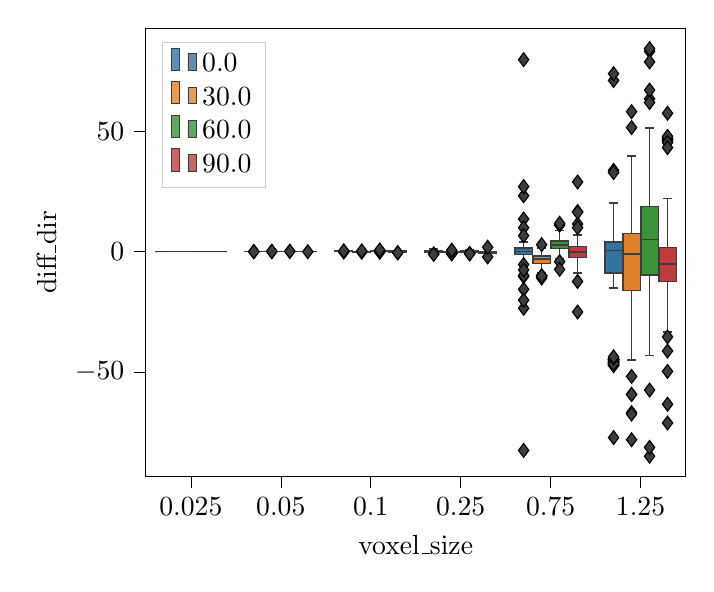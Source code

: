 % This file was created by tikzplotlib v0.9.1.
\begin{tikzpicture}

\definecolor{color0}{rgb}{0.195,0.453,0.633}
\definecolor{color1}{rgb}{0.882,0.505,0.173}
\definecolor{color2}{rgb}{0.229,0.571,0.229}
\definecolor{color3}{rgb}{0.753,0.239,0.242}

\begin{axis}[
legend cell align={left},
legend style={fill opacity=0.8, draw opacity=1, text opacity=1, at={(0.03,0.97)}, anchor=north west, draw=white!80!black},
tick align=outside,
tick pos=left,
x grid style={white!69.02!black},
xlabel={voxel\_size},
xmin=-0.5, xmax=5.5,
xtick style={color=black},
xtick={0,1,2,3,4,5},
xticklabels={0.025,0.05,0.1,0.25,0.75,1.25},
y grid style={white!69.02!black},
ylabel={diff\_dir},
ymin=-93.47, ymax=92.732,
ytick style={color=black}
]
\path [draw=white!23.922!black, fill=color0, semithick]
(axis cs:-0.398,0)
--(axis cs:-0.202,0)
--(axis cs:-0.202,0)
--(axis cs:-0.398,0)
--(axis cs:-0.398,0)
--cycle;
\path [draw=white!23.922!black, fill=color1, semithick]
(axis cs:-0.198,0)
--(axis cs:-0.002,0)
--(axis cs:-0.002,0)
--(axis cs:-0.198,0)
--(axis cs:-0.198,0)
--cycle;
\path [draw=white!23.922!black, fill=color2, semithick]
(axis cs:0.002,0)
--(axis cs:0.198,0)
--(axis cs:0.198,0)
--(axis cs:0.002,0)
--(axis cs:0.002,0)
--cycle;
\path [draw=white!23.922!black, fill=color3, semithick]
(axis cs:0.202,0)
--(axis cs:0.398,0)
--(axis cs:0.398,0)
--(axis cs:0.202,0)
--(axis cs:0.202,0)
--cycle;
\path [draw=white!23.922!black, fill=color0, semithick]
(axis cs:0.602,-0.008)
--(axis cs:0.798,-0.008)
--(axis cs:0.798,0.014)
--(axis cs:0.602,0.014)
--(axis cs:0.602,-0.008)
--cycle;
\path [draw=white!23.922!black, fill=color1, semithick]
(axis cs:0.802,-0.01)
--(axis cs:0.998,-0.01)
--(axis cs:0.998,0.008)
--(axis cs:0.802,0.008)
--(axis cs:0.802,-0.01)
--cycle;
\path [draw=white!23.922!black, fill=color2, semithick]
(axis cs:1.002,-0.012)
--(axis cs:1.198,-0.012)
--(axis cs:1.198,0.009)
--(axis cs:1.002,0.009)
--(axis cs:1.002,-0.012)
--cycle;
\path [draw=white!23.922!black, fill=color3, semithick]
(axis cs:1.202,-0.028)
--(axis cs:1.398,-0.028)
--(axis cs:1.398,0.009)
--(axis cs:1.202,0.009)
--(axis cs:1.202,-0.028)
--cycle;
\path [draw=white!23.922!black, fill=color0, semithick]
(axis cs:1.602,-0.059)
--(axis cs:1.798,-0.059)
--(axis cs:1.798,0.073)
--(axis cs:1.602,0.073)
--(axis cs:1.602,-0.059)
--cycle;
\path [draw=white!23.922!black, fill=color1, semithick]
(axis cs:1.802,-0.08)
--(axis cs:1.998,-0.08)
--(axis cs:1.998,0.052)
--(axis cs:1.802,0.052)
--(axis cs:1.802,-0.08)
--cycle;
\path [draw=white!23.922!black, fill=color2, semithick]
(axis cs:2.002,-0.061)
--(axis cs:2.198,-0.061)
--(axis cs:2.198,0.077)
--(axis cs:2.002,0.077)
--(axis cs:2.002,-0.061)
--cycle;
\path [draw=white!23.922!black, fill=color3, semithick]
(axis cs:2.202,-0.156)
--(axis cs:2.398,-0.156)
--(axis cs:2.398,0.075)
--(axis cs:2.202,0.075)
--(axis cs:2.202,-0.156)
--cycle;
\path [draw=white!23.922!black, fill=color0, semithick]
(axis cs:2.602,-0.197)
--(axis cs:2.798,-0.197)
--(axis cs:2.798,0.334)
--(axis cs:2.602,0.334)
--(axis cs:2.602,-0.197)
--cycle;
\path [draw=white!23.922!black, fill=color1, semithick]
(axis cs:2.802,-0.241)
--(axis cs:2.998,-0.241)
--(axis cs:2.998,0.061)
--(axis cs:2.802,0.061)
--(axis cs:2.802,-0.241)
--cycle;
\path [draw=white!23.922!black, fill=color2, semithick]
(axis cs:3.002,-0.189)
--(axis cs:3.198,-0.189)
--(axis cs:3.198,0.211)
--(axis cs:3.002,0.211)
--(axis cs:3.002,-0.189)
--cycle;
\path [draw=white!23.922!black, fill=color3, semithick]
(axis cs:3.202,-0.703)
--(axis cs:3.398,-0.703)
--(axis cs:3.398,0.022)
--(axis cs:3.202,0.022)
--(axis cs:3.202,-0.703)
--cycle;
\path [draw=white!23.922!black, fill=color0, semithick]
(axis cs:3.602,-1.213)
--(axis cs:3.798,-1.213)
--(axis cs:3.798,1.332)
--(axis cs:3.602,1.332)
--(axis cs:3.602,-1.213)
--cycle;
\path [draw=white!23.922!black, fill=color1, semithick]
(axis cs:3.802,-4.988)
--(axis cs:3.998,-4.988)
--(axis cs:3.998,-1.881)
--(axis cs:3.802,-1.881)
--(axis cs:3.802,-4.988)
--cycle;
\path [draw=white!23.922!black, fill=color2, semithick]
(axis cs:4.002,1.25)
--(axis cs:4.198,1.25)
--(axis cs:4.198,4.286)
--(axis cs:4.002,4.286)
--(axis cs:4.002,1.25)
--cycle;
\path [draw=white!23.922!black, fill=color3, semithick]
(axis cs:4.202,-2.538)
--(axis cs:4.398,-2.538)
--(axis cs:4.398,2.081)
--(axis cs:4.202,2.081)
--(axis cs:4.202,-2.538)
--cycle;
\path [draw=white!23.922!black, fill=color0, semithick]
(axis cs:4.602,-8.961)
--(axis cs:4.798,-8.961)
--(axis cs:4.798,3.903)
--(axis cs:4.602,3.903)
--(axis cs:4.602,-8.961)
--cycle;
\path [draw=white!23.922!black, fill=color1, semithick]
(axis cs:4.802,-16.245)
--(axis cs:4.998,-16.245)
--(axis cs:4.998,7.432)
--(axis cs:4.802,7.432)
--(axis cs:4.802,-16.245)
--cycle;
\path [draw=white!23.922!black, fill=color2, semithick]
(axis cs:5.002,-9.763)
--(axis cs:5.198,-9.763)
--(axis cs:5.198,18.738)
--(axis cs:5.002,18.738)
--(axis cs:5.002,-9.763)
--cycle;
\path [draw=white!23.922!black, fill=color3, semithick]
(axis cs:5.202,-12.421)
--(axis cs:5.398,-12.421)
--(axis cs:5.398,1.662)
--(axis cs:5.202,1.662)
--(axis cs:5.202,-12.421)
--cycle;
\draw[draw=white!23.922!black,fill=color0,line width=0.3pt] (axis cs:0,0) rectangle (axis cs:0,0);
\addlegendimage{ybar,ybar legend,draw=white!23.922!black,fill=color0,line width=0.3pt};
\addlegendentry{0.0}

\draw[draw=white!23.922!black,fill=color1,line width=0.3pt] (axis cs:0,0) rectangle (axis cs:0,0);
\addlegendimage{ybar,ybar legend,draw=white!23.922!black,fill=color1,line width=0.3pt};
\addlegendentry{30.0}

\draw[draw=white!23.922!black,fill=color2,line width=0.3pt] (axis cs:0,0) rectangle (axis cs:0,0);
\addlegendimage{ybar,ybar legend,draw=white!23.922!black,fill=color2,line width=0.3pt};
\addlegendentry{60.0}

\draw[draw=white!23.922!black,fill=color3,line width=0.3pt] (axis cs:0,0) rectangle (axis cs:0,0);
\addlegendimage{ybar,ybar legend,draw=white!23.922!black,fill=color3,line width=0.3pt};
\addlegendentry{90.0}

\addplot [semithick, white!23.922!black, forget plot]
table {%
-0.3 0
-0.3 0
};
\addplot [semithick, white!23.922!black, forget plot]
table {%
-0.3 0
-0.3 0
};
\addplot [semithick, white!23.922!black, forget plot]
table {%
-0.349 0
-0.251 0
};
\addplot [semithick, white!23.922!black, forget plot]
table {%
-0.349 0
-0.251 0
};
\addplot [semithick, white!23.922!black, forget plot]
table {%
-0.1 0
-0.1 0
};
\addplot [semithick, white!23.922!black, forget plot]
table {%
-0.1 0
-0.1 0
};
\addplot [semithick, white!23.922!black, forget plot]
table {%
-0.149 0
-0.051 0
};
\addplot [semithick, white!23.922!black, forget plot]
table {%
-0.149 0
-0.051 0
};
\addplot [semithick, white!23.922!black, forget plot]
table {%
0.1 0
0.1 0
};
\addplot [semithick, white!23.922!black, forget plot]
table {%
0.1 0
0.1 0
};
\addplot [semithick, white!23.922!black, forget plot]
table {%
0.051 0
0.149 0
};
\addplot [semithick, white!23.922!black, forget plot]
table {%
0.051 0
0.149 0
};
\addplot [semithick, white!23.922!black, forget plot]
table {%
0.3 0
0.3 0
};
\addplot [semithick, white!23.922!black, forget plot]
table {%
0.3 0
0.3 0
};
\addplot [semithick, white!23.922!black, forget plot]
table {%
0.251 0
0.349 0
};
\addplot [semithick, white!23.922!black, forget plot]
table {%
0.251 0
0.349 0
};
\addplot [semithick, white!23.922!black, forget plot]
table {%
0.7 -0.008
0.7 -0.038
};
\addplot [semithick, white!23.922!black, forget plot]
table {%
0.7 0.014
0.7 0.045
};
\addplot [semithick, white!23.922!black, forget plot]
table {%
0.651 -0.038
0.749 -0.038
};
\addplot [semithick, white!23.922!black, forget plot]
table {%
0.651 0.045
0.749 0.045
};
\addplot [black, mark=diamond*, mark size=2.5, mark options={solid,fill=white!23.922!black}, only marks, forget plot]
table {%
0.7 -0.067
0.7 -0.044
0.7 -0.042
};
\addplot [semithick, white!23.922!black, forget plot]
table {%
0.9 -0.01
0.9 -0.034
};
\addplot [semithick, white!23.922!black, forget plot]
table {%
0.9 0.008
0.9 0.032
};
\addplot [semithick, white!23.922!black, forget plot]
table {%
0.851 -0.034
0.949 -0.034
};
\addplot [semithick, white!23.922!black, forget plot]
table {%
0.851 0.032
0.949 0.032
};
\addplot [black, mark=diamond*, mark size=2.5, mark options={solid,fill=white!23.922!black}, only marks, forget plot]
table {%
0.9 -0.051
0.9 0.039
0.9 0.042
};
\addplot [semithick, white!23.922!black, forget plot]
table {%
1.1 -0.012
1.1 -0.04
};
\addplot [semithick, white!23.922!black, forget plot]
table {%
1.1 0.009
1.1 0.033
};
\addplot [semithick, white!23.922!black, forget plot]
table {%
1.051 -0.04
1.149 -0.04
};
\addplot [semithick, white!23.922!black, forget plot]
table {%
1.051 0.033
1.149 0.033
};
\addplot [black, mark=diamond*, mark size=2.5, mark options={solid,fill=white!23.922!black}, only marks, forget plot]
table {%
1.1 0.092
1.1 0.046
};
\addplot [semithick, white!23.922!black, forget plot]
table {%
1.3 -0.028
1.3 -0.079
};
\addplot [semithick, white!23.922!black, forget plot]
table {%
1.3 0.009
1.3 0.049
};
\addplot [semithick, white!23.922!black, forget plot]
table {%
1.251 -0.079
1.349 -0.079
};
\addplot [semithick, white!23.922!black, forget plot]
table {%
1.251 0.049
1.349 0.049
};
\addplot [black, mark=diamond*, mark size=2.5, mark options={solid,fill=white!23.922!black}, only marks, forget plot]
table {%
1.3 -0.084
};
\addplot [semithick, white!23.922!black, forget plot]
table {%
1.7 -0.059
1.7 -0.241
};
\addplot [semithick, white!23.922!black, forget plot]
table {%
1.7 0.073
1.7 0.259
};
\addplot [semithick, white!23.922!black, forget plot]
table {%
1.651 -0.241
1.749 -0.241
};
\addplot [semithick, white!23.922!black, forget plot]
table {%
1.651 0.259
1.749 0.259
};
\addplot [black, mark=diamond*, mark size=2.5, mark options={solid,fill=white!23.922!black}, only marks, forget plot]
table {%
1.7 -0.277
1.7 0.304
};
\addplot [semithick, white!23.922!black, forget plot]
table {%
1.9 -0.08
1.9 -0.249
};
\addplot [semithick, white!23.922!black, forget plot]
table {%
1.9 0.052
1.9 0.215
};
\addplot [semithick, white!23.922!black, forget plot]
table {%
1.851 -0.249
1.949 -0.249
};
\addplot [semithick, white!23.922!black, forget plot]
table {%
1.851 0.215
1.949 0.215
};
\addplot [black, mark=diamond*, mark size=2.5, mark options={solid,fill=white!23.922!black}, only marks, forget plot]
table {%
1.9 -0.28
1.9 0.262
};
\addplot [semithick, white!23.922!black, forget plot]
table {%
2.1 -0.061
2.1 -0.237
};
\addplot [semithick, white!23.922!black, forget plot]
table {%
2.1 0.077
2.1 0.24
};
\addplot [semithick, white!23.922!black, forget plot]
table {%
2.051 -0.237
2.149 -0.237
};
\addplot [semithick, white!23.922!black, forget plot]
table {%
2.051 0.24
2.149 0.24
};
\addplot [black, mark=diamond*, mark size=2.5, mark options={solid,fill=white!23.922!black}, only marks, forget plot]
table {%
2.1 -0.31
2.1 0.288
2.1 0.65
};
\addplot [semithick, white!23.922!black, forget plot]
table {%
2.3 -0.156
2.3 -0.456
};
\addplot [semithick, white!23.922!black, forget plot]
table {%
2.3 0.075
2.3 0.344
};
\addplot [semithick, white!23.922!black, forget plot]
table {%
2.251 -0.456
2.349 -0.456
};
\addplot [semithick, white!23.922!black, forget plot]
table {%
2.251 0.344
2.349 0.344
};
\addplot [black, mark=diamond*, mark size=2.5, mark options={solid,fill=white!23.922!black}, only marks, forget plot]
table {%
2.3 -0.519
2.3 -0.532
};
\addplot [semithick, white!23.922!black, forget plot]
table {%
2.7 -0.197
2.7 -0.756
};
\addplot [semithick, white!23.922!black, forget plot]
table {%
2.7 0.334
2.7 1.091
};
\addplot [semithick, white!23.922!black, forget plot]
table {%
2.651 -0.756
2.749 -0.756
};
\addplot [semithick, white!23.922!black, forget plot]
table {%
2.651 1.091
2.749 1.091
};
\addplot [black, mark=diamond*, mark size=2.5, mark options={solid,fill=white!23.922!black}, only marks, forget plot]
table {%
2.7 -1.016
2.7 -1.171
};
\addplot [semithick, white!23.922!black, forget plot]
table {%
2.9 -0.241
2.9 -0.692
};
\addplot [semithick, white!23.922!black, forget plot]
table {%
2.9 0.061
2.9 0.428
};
\addplot [semithick, white!23.922!black, forget plot]
table {%
2.851 -0.692
2.949 -0.692
};
\addplot [semithick, white!23.922!black, forget plot]
table {%
2.851 0.428
2.949 0.428
};
\addplot [black, mark=diamond*, mark size=2.5, mark options={solid,fill=white!23.922!black}, only marks, forget plot]
table {%
2.9 -0.945
2.9 -0.799
2.9 -0.822
2.9 0.521
};
\addplot [semithick, white!23.922!black, forget plot]
table {%
3.1 -0.189
3.1 -0.645
};
\addplot [semithick, white!23.922!black, forget plot]
table {%
3.1 0.211
3.1 0.742
};
\addplot [semithick, white!23.922!black, forget plot]
table {%
3.051 -0.645
3.149 -0.645
};
\addplot [semithick, white!23.922!black, forget plot]
table {%
3.051 0.742
3.149 0.742
};
\addplot [black, mark=diamond*, mark size=2.5, mark options={solid,fill=white!23.922!black}, only marks, forget plot]
table {%
3.1 -0.906
3.1 -0.819
3.1 -0.982
};
\addplot [semithick, white!23.922!black, forget plot]
table {%
3.3 -0.703
3.3 -1.607
};
\addplot [semithick, white!23.922!black, forget plot]
table {%
3.3 0.022
3.3 0.913
};
\addplot [semithick, white!23.922!black, forget plot]
table {%
3.251 -1.607
3.349 -1.607
};
\addplot [semithick, white!23.922!black, forget plot]
table {%
3.251 0.913
3.349 0.913
};
\addplot [black, mark=diamond*, mark size=2.5, mark options={solid,fill=white!23.922!black}, only marks, forget plot]
table {%
3.3 -2.24
3.3 1.787
};
\addplot [semithick, white!23.922!black, forget plot]
table {%
3.7 -1.213
3.7 -4.599
};
\addplot [semithick, white!23.922!black, forget plot]
table {%
3.7 1.332
3.7 3.966
};
\addplot [semithick, white!23.922!black, forget plot]
table {%
3.651 -4.599
3.749 -4.599
};
\addplot [semithick, white!23.922!black, forget plot]
table {%
3.651 3.966
3.749 3.966
};
\addplot [black, mark=diamond*, mark size=2.5, mark options={solid,fill=white!23.922!black}, only marks, forget plot]
table {%
3.7 -10.362
3.7 -5.433
3.7 -15.709
3.7 -82.597
3.7 -23.571
3.7 -9.892
3.7 -20.197
3.7 -7.657
3.7 13.481
3.7 9.858
3.7 23.141
3.7 6.592
3.7 26.947
3.7 79.666
};
\addplot [semithick, white!23.922!black, forget plot]
table {%
3.9 -4.988
3.9 -9.049
};
\addplot [semithick, white!23.922!black, forget plot]
table {%
3.9 -1.881
3.9 1.344
};
\addplot [semithick, white!23.922!black, forget plot]
table {%
3.851 -9.049
3.949 -9.049
};
\addplot [semithick, white!23.922!black, forget plot]
table {%
3.851 1.344
3.949 1.344
};
\addplot [black, mark=diamond*, mark size=2.5, mark options={solid,fill=white!23.922!black}, only marks, forget plot]
table {%
3.9 -10.176
3.9 -11.005
3.9 -10.041
3.9 -10.199
3.9 2.841
};
\addplot [semithick, white!23.922!black, forget plot]
table {%
4.1 1.25
4.1 -2.959
};
\addplot [semithick, white!23.922!black, forget plot]
table {%
4.1 4.286
4.1 8.733
};
\addplot [semithick, white!23.922!black, forget plot]
table {%
4.051 -2.959
4.149 -2.959
};
\addplot [semithick, white!23.922!black, forget plot]
table {%
4.051 8.733
4.149 8.733
};
\addplot [black, mark=diamond*, mark size=2.5, mark options={solid,fill=white!23.922!black}, only marks, forget plot]
table {%
4.1 -4.215
4.1 -7.417
4.1 10.972
4.1 11.707
};
\addplot [semithick, white!23.922!black, forget plot]
table {%
4.3 -2.538
4.3 -9.017
};
\addplot [semithick, white!23.922!black, forget plot]
table {%
4.3 2.081
4.3 6.904
};
\addplot [semithick, white!23.922!black, forget plot]
table {%
4.251 -9.017
4.349 -9.017
};
\addplot [semithick, white!23.922!black, forget plot]
table {%
4.251 6.904
4.349 6.904
};
\addplot [black, mark=diamond*, mark size=2.5, mark options={solid,fill=white!23.922!black}, only marks, forget plot]
table {%
4.3 -25.116
4.3 -12.453
4.3 28.888
4.3 11.448
4.3 16.582
4.3 9.891
4.3 16.276
};
\addplot [semithick, white!23.922!black, forget plot]
table {%
4.7 -8.961
4.7 -15.159
};
\addplot [semithick, white!23.922!black, forget plot]
table {%
4.7 3.903
4.7 20.1
};
\addplot [semithick, white!23.922!black, forget plot]
table {%
4.651 -15.159
4.749 -15.159
};
\addplot [semithick, white!23.922!black, forget plot]
table {%
4.651 20.1
4.749 20.1
};
\addplot [black, mark=diamond*, mark size=2.5, mark options={solid,fill=white!23.922!black}, only marks, forget plot]
table {%
4.7 -45.02
4.7 -44.648
4.7 -45.022
4.7 -44.914
4.7 -46.298
4.7 -45.625
4.7 -45.047
4.7 -45.962
4.7 -47.356
4.7 -46.831
4.7 -45.628
4.7 -44.958
4.7 -46.497
4.7 -47.337
4.7 -45.848
4.7 -46.149
4.7 -46.584
4.7 -77.279
4.7 -44.241
4.7 -43.752
4.7 71.034
4.7 33.706
4.7 32.796
4.7 73.842
};
\addplot [semithick, white!23.922!black, forget plot]
table {%
4.9 -16.245
4.9 -44.968
};
\addplot [semithick, white!23.922!black, forget plot]
table {%
4.9 7.432
4.9 39.592
};
\addplot [semithick, white!23.922!black, forget plot]
table {%
4.851 -44.968
4.949 -44.968
};
\addplot [semithick, white!23.922!black, forget plot]
table {%
4.851 39.592
4.949 39.592
};
\addplot [black, mark=diamond*, mark size=2.5, mark options={solid,fill=white!23.922!black}, only marks, forget plot]
table {%
4.9 -66.932
4.9 -67.51
4.9 -51.883
4.9 -59.301
4.9 -59.407
4.9 -78.177
4.9 51.478
4.9 58.074
};
\addplot [semithick, white!23.922!black, forget plot]
table {%
5.1 -9.763
5.1 -43.199
};
\addplot [semithick, white!23.922!black, forget plot]
table {%
5.1 18.738
5.1 51.186
};
\addplot [semithick, white!23.922!black, forget plot]
table {%
5.051 -43.199
5.149 -43.199
};
\addplot [semithick, white!23.922!black, forget plot]
table {%
5.051 51.186
5.149 51.186
};
\addplot [black, mark=diamond*, mark size=2.5, mark options={solid,fill=white!23.922!black}, only marks, forget plot]
table {%
5.1 -85.006
5.1 -57.549
5.1 -81.358
5.1 83.166
5.1 84.268
5.1 78.733
5.1 63.376
5.1 67.04
5.1 61.86
};
\addplot [semithick, white!23.922!black, forget plot]
table {%
5.3 -12.421
5.3 -33.398
};
\addplot [semithick, white!23.922!black, forget plot]
table {%
5.3 1.662
5.3 22.012
};
\addplot [semithick, white!23.922!black, forget plot]
table {%
5.251 -33.398
5.349 -33.398
};
\addplot [semithick, white!23.922!black, forget plot]
table {%
5.251 22.012
5.349 22.012
};
\addplot [black, mark=diamond*, mark size=2.5, mark options={solid,fill=white!23.922!black}, only marks, forget plot]
table {%
5.3 -35.466
5.3 -41.318
5.3 -71.204
5.3 -63.437
5.3 -49.798
5.3 46.516
5.3 46.665
5.3 45.953
5.3 47.138
5.3 47.814
5.3 57.403
5.3 45.239
5.3 43.152
};
\addplot [semithick, white!23.922!black, forget plot]
table {%
-0.398 0
-0.202 0
};
\addplot [semithick, white!23.922!black, forget plot]
table {%
-0.198 0
-0.002 0
};
\addplot [semithick, white!23.922!black, forget plot]
table {%
0.002 0
0.198 0
};
\addplot [semithick, white!23.922!black, forget plot]
table {%
0.202 0
0.398 0
};
\addplot [semithick, white!23.922!black, forget plot]
table {%
0.602 0.001
0.798 0.001
};
\addplot [semithick, white!23.922!black, forget plot]
table {%
0.802 -0.0
0.998 -0.0
};
\addplot [semithick, white!23.922!black, forget plot]
table {%
1.002 -0.001
1.198 -0.001
};
\addplot [semithick, white!23.922!black, forget plot]
table {%
1.202 -0.008
1.398 -0.008
};
\addplot [semithick, white!23.922!black, forget plot]
table {%
1.602 0.008
1.798 0.008
};
\addplot [semithick, white!23.922!black, forget plot]
table {%
1.802 -0.012
1.998 -0.012
};
\addplot [semithick, white!23.922!black, forget plot]
table {%
2.002 0.002
2.198 0.002
};
\addplot [semithick, white!23.922!black, forget plot]
table {%
2.202 -0.026
2.398 -0.026
};
\addplot [semithick, white!23.922!black, forget plot]
table {%
2.602 0.073
2.798 0.073
};
\addplot [semithick, white!23.922!black, forget plot]
table {%
2.802 -0.109
2.998 -0.109
};
\addplot [semithick, white!23.922!black, forget plot]
table {%
3.002 0.06
3.198 0.06
};
\addplot [semithick, white!23.922!black, forget plot]
table {%
3.202 -0.309
3.398 -0.309
};
\addplot [semithick, white!23.922!black, forget plot]
table {%
3.602 -0.035
3.798 -0.035
};
\addplot [semithick, white!23.922!black, forget plot]
table {%
3.802 -3.077
3.998 -3.077
};
\addplot [semithick, white!23.922!black, forget plot]
table {%
4.002 2.694
4.198 2.694
};
\addplot [semithick, white!23.922!black, forget plot]
table {%
4.202 -0.249
4.398 -0.249
};
\addplot [semithick, white!23.922!black, forget plot]
table {%
4.602 0.391
4.798 0.391
};
\addplot [semithick, white!23.922!black, forget plot]
table {%
4.802 -1.038
4.998 -1.038
};
\addplot [semithick, white!23.922!black, forget plot]
table {%
5.002 4.937
5.198 4.937
};
\addplot [semithick, white!23.922!black, forget plot]
table {%
5.202 -5.115
5.398 -5.115
};
\end{axis}

\end{tikzpicture}
